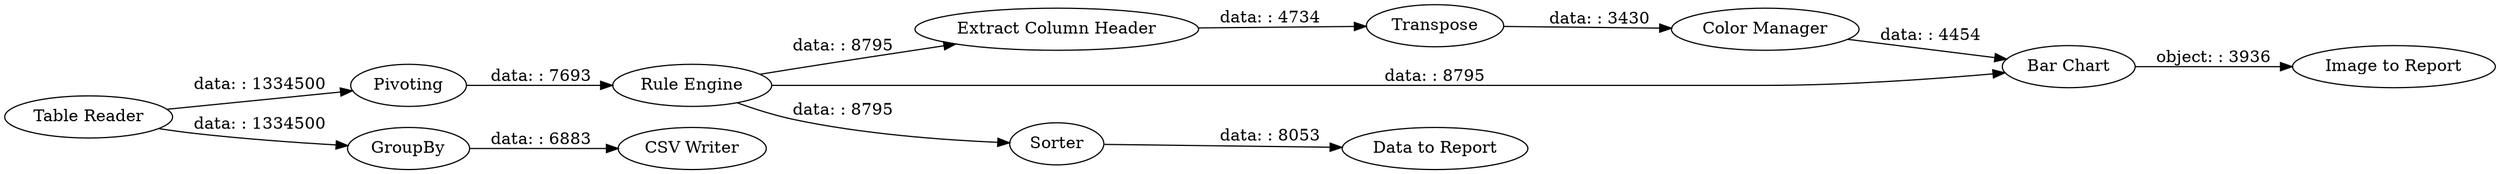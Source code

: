 digraph {
	"-3877020416369172366_15" [label="CSV Writer"]
	"-3877020416369172366_6" [label="Color Manager"]
	"-3877020416369172366_10" [label="Image to Report"]
	"-3877020416369172366_9" [label=Transpose]
	"-3877020416369172366_8" [label="Extract Column Header"]
	"-3877020416369172366_11" [label="Data to Report"]
	"-3877020416369172366_13" [label="Table Reader"]
	"-3877020416369172366_2" [label=Pivoting]
	"-3877020416369172366_7" [label="Bar Chart"]
	"-3877020416369172366_16" [label=GroupBy]
	"-3877020416369172366_4" [label=Sorter]
	"-3877020416369172366_12" [label="Rule Engine"]
	"-3877020416369172366_13" -> "-3877020416369172366_16" [label="data: : 1334500"]
	"-3877020416369172366_6" -> "-3877020416369172366_7" [label="data: : 4454"]
	"-3877020416369172366_12" -> "-3877020416369172366_7" [label="data: : 8795"]
	"-3877020416369172366_7" -> "-3877020416369172366_10" [label="object: : 3936"]
	"-3877020416369172366_4" -> "-3877020416369172366_11" [label="data: : 8053"]
	"-3877020416369172366_9" -> "-3877020416369172366_6" [label="data: : 3430"]
	"-3877020416369172366_12" -> "-3877020416369172366_4" [label="data: : 8795"]
	"-3877020416369172366_8" -> "-3877020416369172366_9" [label="data: : 4734"]
	"-3877020416369172366_16" -> "-3877020416369172366_15" [label="data: : 6883"]
	"-3877020416369172366_2" -> "-3877020416369172366_12" [label="data: : 7693"]
	"-3877020416369172366_13" -> "-3877020416369172366_2" [label="data: : 1334500"]
	"-3877020416369172366_12" -> "-3877020416369172366_8" [label="data: : 8795"]
	rankdir=LR
}
